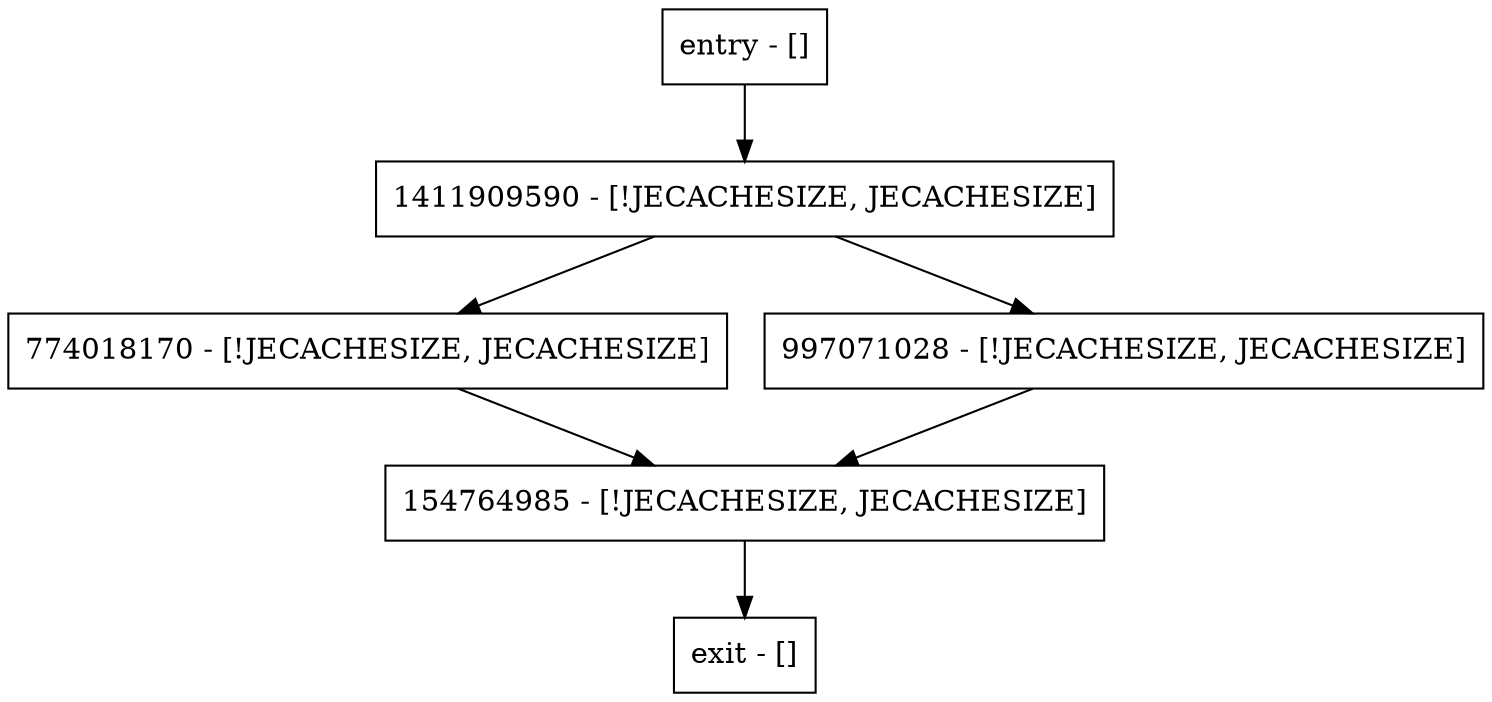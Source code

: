 digraph <clinit> {
node [shape=record];
entry [label="entry - []"];
exit [label="exit - []"];
154764985 [label="154764985 - [!JECACHESIZE, JECACHESIZE]"];
774018170 [label="774018170 - [!JECACHESIZE, JECACHESIZE]"];
1411909590 [label="1411909590 - [!JECACHESIZE, JECACHESIZE]"];
997071028 [label="997071028 - [!JECACHESIZE, JECACHESIZE]"];
entry;
exit;
entry -> 1411909590;
154764985 -> exit;
774018170 -> 154764985;
1411909590 -> 774018170;
1411909590 -> 997071028;
997071028 -> 154764985;
}
